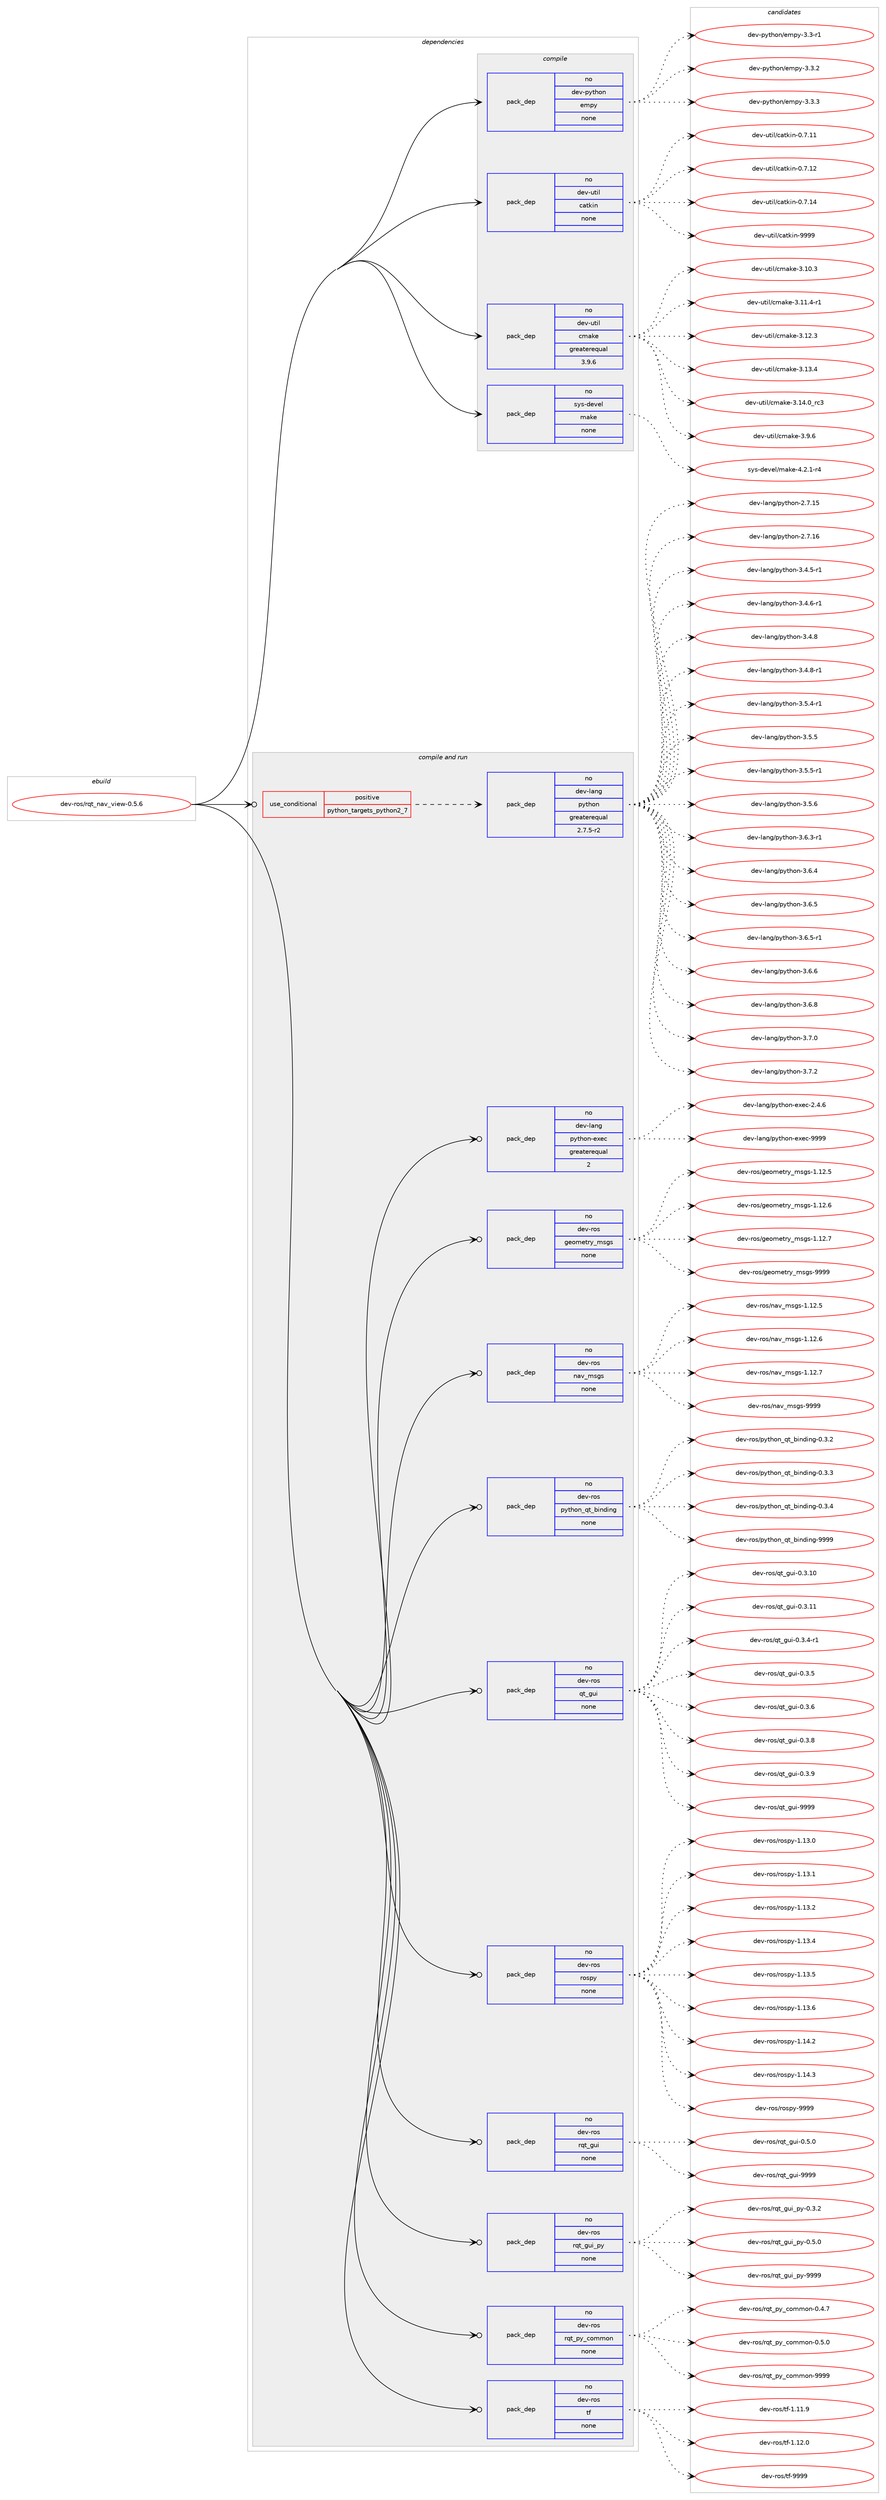 digraph prolog {

# *************
# Graph options
# *************

newrank=true;
concentrate=true;
compound=true;
graph [rankdir=LR,fontname=Helvetica,fontsize=10,ranksep=1.5];#, ranksep=2.5, nodesep=0.2];
edge  [arrowhead=vee];
node  [fontname=Helvetica,fontsize=10];

# **********
# The ebuild
# **********

subgraph cluster_leftcol {
color=gray;
rank=same;
label=<<i>ebuild</i>>;
id [label="dev-ros/rqt_nav_view-0.5.6", color=red, width=4, href="../dev-ros/rqt_nav_view-0.5.6.svg"];
}

# ****************
# The dependencies
# ****************

subgraph cluster_midcol {
color=gray;
label=<<i>dependencies</i>>;
subgraph cluster_compile {
fillcolor="#eeeeee";
style=filled;
label=<<i>compile</i>>;
subgraph pack1055654 {
dependency1469558 [label=<<TABLE BORDER="0" CELLBORDER="1" CELLSPACING="0" CELLPADDING="4" WIDTH="220"><TR><TD ROWSPAN="6" CELLPADDING="30">pack_dep</TD></TR><TR><TD WIDTH="110">no</TD></TR><TR><TD>dev-python</TD></TR><TR><TD>empy</TD></TR><TR><TD>none</TD></TR><TR><TD></TD></TR></TABLE>>, shape=none, color=blue];
}
id:e -> dependency1469558:w [weight=20,style="solid",arrowhead="vee"];
subgraph pack1055655 {
dependency1469559 [label=<<TABLE BORDER="0" CELLBORDER="1" CELLSPACING="0" CELLPADDING="4" WIDTH="220"><TR><TD ROWSPAN="6" CELLPADDING="30">pack_dep</TD></TR><TR><TD WIDTH="110">no</TD></TR><TR><TD>dev-util</TD></TR><TR><TD>catkin</TD></TR><TR><TD>none</TD></TR><TR><TD></TD></TR></TABLE>>, shape=none, color=blue];
}
id:e -> dependency1469559:w [weight=20,style="solid",arrowhead="vee"];
subgraph pack1055656 {
dependency1469560 [label=<<TABLE BORDER="0" CELLBORDER="1" CELLSPACING="0" CELLPADDING="4" WIDTH="220"><TR><TD ROWSPAN="6" CELLPADDING="30">pack_dep</TD></TR><TR><TD WIDTH="110">no</TD></TR><TR><TD>dev-util</TD></TR><TR><TD>cmake</TD></TR><TR><TD>greaterequal</TD></TR><TR><TD>3.9.6</TD></TR></TABLE>>, shape=none, color=blue];
}
id:e -> dependency1469560:w [weight=20,style="solid",arrowhead="vee"];
subgraph pack1055657 {
dependency1469561 [label=<<TABLE BORDER="0" CELLBORDER="1" CELLSPACING="0" CELLPADDING="4" WIDTH="220"><TR><TD ROWSPAN="6" CELLPADDING="30">pack_dep</TD></TR><TR><TD WIDTH="110">no</TD></TR><TR><TD>sys-devel</TD></TR><TR><TD>make</TD></TR><TR><TD>none</TD></TR><TR><TD></TD></TR></TABLE>>, shape=none, color=blue];
}
id:e -> dependency1469561:w [weight=20,style="solid",arrowhead="vee"];
}
subgraph cluster_compileandrun {
fillcolor="#eeeeee";
style=filled;
label=<<i>compile and run</i>>;
subgraph cond390514 {
dependency1469562 [label=<<TABLE BORDER="0" CELLBORDER="1" CELLSPACING="0" CELLPADDING="4"><TR><TD ROWSPAN="3" CELLPADDING="10">use_conditional</TD></TR><TR><TD>positive</TD></TR><TR><TD>python_targets_python2_7</TD></TR></TABLE>>, shape=none, color=red];
subgraph pack1055658 {
dependency1469563 [label=<<TABLE BORDER="0" CELLBORDER="1" CELLSPACING="0" CELLPADDING="4" WIDTH="220"><TR><TD ROWSPAN="6" CELLPADDING="30">pack_dep</TD></TR><TR><TD WIDTH="110">no</TD></TR><TR><TD>dev-lang</TD></TR><TR><TD>python</TD></TR><TR><TD>greaterequal</TD></TR><TR><TD>2.7.5-r2</TD></TR></TABLE>>, shape=none, color=blue];
}
dependency1469562:e -> dependency1469563:w [weight=20,style="dashed",arrowhead="vee"];
}
id:e -> dependency1469562:w [weight=20,style="solid",arrowhead="odotvee"];
subgraph pack1055659 {
dependency1469564 [label=<<TABLE BORDER="0" CELLBORDER="1" CELLSPACING="0" CELLPADDING="4" WIDTH="220"><TR><TD ROWSPAN="6" CELLPADDING="30">pack_dep</TD></TR><TR><TD WIDTH="110">no</TD></TR><TR><TD>dev-lang</TD></TR><TR><TD>python-exec</TD></TR><TR><TD>greaterequal</TD></TR><TR><TD>2</TD></TR></TABLE>>, shape=none, color=blue];
}
id:e -> dependency1469564:w [weight=20,style="solid",arrowhead="odotvee"];
subgraph pack1055660 {
dependency1469565 [label=<<TABLE BORDER="0" CELLBORDER="1" CELLSPACING="0" CELLPADDING="4" WIDTH="220"><TR><TD ROWSPAN="6" CELLPADDING="30">pack_dep</TD></TR><TR><TD WIDTH="110">no</TD></TR><TR><TD>dev-ros</TD></TR><TR><TD>geometry_msgs</TD></TR><TR><TD>none</TD></TR><TR><TD></TD></TR></TABLE>>, shape=none, color=blue];
}
id:e -> dependency1469565:w [weight=20,style="solid",arrowhead="odotvee"];
subgraph pack1055661 {
dependency1469566 [label=<<TABLE BORDER="0" CELLBORDER="1" CELLSPACING="0" CELLPADDING="4" WIDTH="220"><TR><TD ROWSPAN="6" CELLPADDING="30">pack_dep</TD></TR><TR><TD WIDTH="110">no</TD></TR><TR><TD>dev-ros</TD></TR><TR><TD>nav_msgs</TD></TR><TR><TD>none</TD></TR><TR><TD></TD></TR></TABLE>>, shape=none, color=blue];
}
id:e -> dependency1469566:w [weight=20,style="solid",arrowhead="odotvee"];
subgraph pack1055662 {
dependency1469567 [label=<<TABLE BORDER="0" CELLBORDER="1" CELLSPACING="0" CELLPADDING="4" WIDTH="220"><TR><TD ROWSPAN="6" CELLPADDING="30">pack_dep</TD></TR><TR><TD WIDTH="110">no</TD></TR><TR><TD>dev-ros</TD></TR><TR><TD>python_qt_binding</TD></TR><TR><TD>none</TD></TR><TR><TD></TD></TR></TABLE>>, shape=none, color=blue];
}
id:e -> dependency1469567:w [weight=20,style="solid",arrowhead="odotvee"];
subgraph pack1055663 {
dependency1469568 [label=<<TABLE BORDER="0" CELLBORDER="1" CELLSPACING="0" CELLPADDING="4" WIDTH="220"><TR><TD ROWSPAN="6" CELLPADDING="30">pack_dep</TD></TR><TR><TD WIDTH="110">no</TD></TR><TR><TD>dev-ros</TD></TR><TR><TD>qt_gui</TD></TR><TR><TD>none</TD></TR><TR><TD></TD></TR></TABLE>>, shape=none, color=blue];
}
id:e -> dependency1469568:w [weight=20,style="solid",arrowhead="odotvee"];
subgraph pack1055664 {
dependency1469569 [label=<<TABLE BORDER="0" CELLBORDER="1" CELLSPACING="0" CELLPADDING="4" WIDTH="220"><TR><TD ROWSPAN="6" CELLPADDING="30">pack_dep</TD></TR><TR><TD WIDTH="110">no</TD></TR><TR><TD>dev-ros</TD></TR><TR><TD>rospy</TD></TR><TR><TD>none</TD></TR><TR><TD></TD></TR></TABLE>>, shape=none, color=blue];
}
id:e -> dependency1469569:w [weight=20,style="solid",arrowhead="odotvee"];
subgraph pack1055665 {
dependency1469570 [label=<<TABLE BORDER="0" CELLBORDER="1" CELLSPACING="0" CELLPADDING="4" WIDTH="220"><TR><TD ROWSPAN="6" CELLPADDING="30">pack_dep</TD></TR><TR><TD WIDTH="110">no</TD></TR><TR><TD>dev-ros</TD></TR><TR><TD>rqt_gui</TD></TR><TR><TD>none</TD></TR><TR><TD></TD></TR></TABLE>>, shape=none, color=blue];
}
id:e -> dependency1469570:w [weight=20,style="solid",arrowhead="odotvee"];
subgraph pack1055666 {
dependency1469571 [label=<<TABLE BORDER="0" CELLBORDER="1" CELLSPACING="0" CELLPADDING="4" WIDTH="220"><TR><TD ROWSPAN="6" CELLPADDING="30">pack_dep</TD></TR><TR><TD WIDTH="110">no</TD></TR><TR><TD>dev-ros</TD></TR><TR><TD>rqt_gui_py</TD></TR><TR><TD>none</TD></TR><TR><TD></TD></TR></TABLE>>, shape=none, color=blue];
}
id:e -> dependency1469571:w [weight=20,style="solid",arrowhead="odotvee"];
subgraph pack1055667 {
dependency1469572 [label=<<TABLE BORDER="0" CELLBORDER="1" CELLSPACING="0" CELLPADDING="4" WIDTH="220"><TR><TD ROWSPAN="6" CELLPADDING="30">pack_dep</TD></TR><TR><TD WIDTH="110">no</TD></TR><TR><TD>dev-ros</TD></TR><TR><TD>rqt_py_common</TD></TR><TR><TD>none</TD></TR><TR><TD></TD></TR></TABLE>>, shape=none, color=blue];
}
id:e -> dependency1469572:w [weight=20,style="solid",arrowhead="odotvee"];
subgraph pack1055668 {
dependency1469573 [label=<<TABLE BORDER="0" CELLBORDER="1" CELLSPACING="0" CELLPADDING="4" WIDTH="220"><TR><TD ROWSPAN="6" CELLPADDING="30">pack_dep</TD></TR><TR><TD WIDTH="110">no</TD></TR><TR><TD>dev-ros</TD></TR><TR><TD>tf</TD></TR><TR><TD>none</TD></TR><TR><TD></TD></TR></TABLE>>, shape=none, color=blue];
}
id:e -> dependency1469573:w [weight=20,style="solid",arrowhead="odotvee"];
}
subgraph cluster_run {
fillcolor="#eeeeee";
style=filled;
label=<<i>run</i>>;
}
}

# **************
# The candidates
# **************

subgraph cluster_choices {
rank=same;
color=gray;
label=<<i>candidates</i>>;

subgraph choice1055654 {
color=black;
nodesep=1;
choice1001011184511212111610411111047101109112121455146514511449 [label="dev-python/empy-3.3-r1", color=red, width=4,href="../dev-python/empy-3.3-r1.svg"];
choice1001011184511212111610411111047101109112121455146514650 [label="dev-python/empy-3.3.2", color=red, width=4,href="../dev-python/empy-3.3.2.svg"];
choice1001011184511212111610411111047101109112121455146514651 [label="dev-python/empy-3.3.3", color=red, width=4,href="../dev-python/empy-3.3.3.svg"];
dependency1469558:e -> choice1001011184511212111610411111047101109112121455146514511449:w [style=dotted,weight="100"];
dependency1469558:e -> choice1001011184511212111610411111047101109112121455146514650:w [style=dotted,weight="100"];
dependency1469558:e -> choice1001011184511212111610411111047101109112121455146514651:w [style=dotted,weight="100"];
}
subgraph choice1055655 {
color=black;
nodesep=1;
choice1001011184511711610510847999711610710511045484655464949 [label="dev-util/catkin-0.7.11", color=red, width=4,href="../dev-util/catkin-0.7.11.svg"];
choice1001011184511711610510847999711610710511045484655464950 [label="dev-util/catkin-0.7.12", color=red, width=4,href="../dev-util/catkin-0.7.12.svg"];
choice1001011184511711610510847999711610710511045484655464952 [label="dev-util/catkin-0.7.14", color=red, width=4,href="../dev-util/catkin-0.7.14.svg"];
choice100101118451171161051084799971161071051104557575757 [label="dev-util/catkin-9999", color=red, width=4,href="../dev-util/catkin-9999.svg"];
dependency1469559:e -> choice1001011184511711610510847999711610710511045484655464949:w [style=dotted,weight="100"];
dependency1469559:e -> choice1001011184511711610510847999711610710511045484655464950:w [style=dotted,weight="100"];
dependency1469559:e -> choice1001011184511711610510847999711610710511045484655464952:w [style=dotted,weight="100"];
dependency1469559:e -> choice100101118451171161051084799971161071051104557575757:w [style=dotted,weight="100"];
}
subgraph choice1055656 {
color=black;
nodesep=1;
choice1001011184511711610510847991099710710145514649484651 [label="dev-util/cmake-3.10.3", color=red, width=4,href="../dev-util/cmake-3.10.3.svg"];
choice10010111845117116105108479910997107101455146494946524511449 [label="dev-util/cmake-3.11.4-r1", color=red, width=4,href="../dev-util/cmake-3.11.4-r1.svg"];
choice1001011184511711610510847991099710710145514649504651 [label="dev-util/cmake-3.12.3", color=red, width=4,href="../dev-util/cmake-3.12.3.svg"];
choice1001011184511711610510847991099710710145514649514652 [label="dev-util/cmake-3.13.4", color=red, width=4,href="../dev-util/cmake-3.13.4.svg"];
choice1001011184511711610510847991099710710145514649524648951149951 [label="dev-util/cmake-3.14.0_rc3", color=red, width=4,href="../dev-util/cmake-3.14.0_rc3.svg"];
choice10010111845117116105108479910997107101455146574654 [label="dev-util/cmake-3.9.6", color=red, width=4,href="../dev-util/cmake-3.9.6.svg"];
dependency1469560:e -> choice1001011184511711610510847991099710710145514649484651:w [style=dotted,weight="100"];
dependency1469560:e -> choice10010111845117116105108479910997107101455146494946524511449:w [style=dotted,weight="100"];
dependency1469560:e -> choice1001011184511711610510847991099710710145514649504651:w [style=dotted,weight="100"];
dependency1469560:e -> choice1001011184511711610510847991099710710145514649514652:w [style=dotted,weight="100"];
dependency1469560:e -> choice1001011184511711610510847991099710710145514649524648951149951:w [style=dotted,weight="100"];
dependency1469560:e -> choice10010111845117116105108479910997107101455146574654:w [style=dotted,weight="100"];
}
subgraph choice1055657 {
color=black;
nodesep=1;
choice1151211154510010111810110847109971071014552465046494511452 [label="sys-devel/make-4.2.1-r4", color=red, width=4,href="../sys-devel/make-4.2.1-r4.svg"];
dependency1469561:e -> choice1151211154510010111810110847109971071014552465046494511452:w [style=dotted,weight="100"];
}
subgraph choice1055658 {
color=black;
nodesep=1;
choice10010111845108971101034711212111610411111045504655464953 [label="dev-lang/python-2.7.15", color=red, width=4,href="../dev-lang/python-2.7.15.svg"];
choice10010111845108971101034711212111610411111045504655464954 [label="dev-lang/python-2.7.16", color=red, width=4,href="../dev-lang/python-2.7.16.svg"];
choice1001011184510897110103471121211161041111104551465246534511449 [label="dev-lang/python-3.4.5-r1", color=red, width=4,href="../dev-lang/python-3.4.5-r1.svg"];
choice1001011184510897110103471121211161041111104551465246544511449 [label="dev-lang/python-3.4.6-r1", color=red, width=4,href="../dev-lang/python-3.4.6-r1.svg"];
choice100101118451089711010347112121116104111110455146524656 [label="dev-lang/python-3.4.8", color=red, width=4,href="../dev-lang/python-3.4.8.svg"];
choice1001011184510897110103471121211161041111104551465246564511449 [label="dev-lang/python-3.4.8-r1", color=red, width=4,href="../dev-lang/python-3.4.8-r1.svg"];
choice1001011184510897110103471121211161041111104551465346524511449 [label="dev-lang/python-3.5.4-r1", color=red, width=4,href="../dev-lang/python-3.5.4-r1.svg"];
choice100101118451089711010347112121116104111110455146534653 [label="dev-lang/python-3.5.5", color=red, width=4,href="../dev-lang/python-3.5.5.svg"];
choice1001011184510897110103471121211161041111104551465346534511449 [label="dev-lang/python-3.5.5-r1", color=red, width=4,href="../dev-lang/python-3.5.5-r1.svg"];
choice100101118451089711010347112121116104111110455146534654 [label="dev-lang/python-3.5.6", color=red, width=4,href="../dev-lang/python-3.5.6.svg"];
choice1001011184510897110103471121211161041111104551465446514511449 [label="dev-lang/python-3.6.3-r1", color=red, width=4,href="../dev-lang/python-3.6.3-r1.svg"];
choice100101118451089711010347112121116104111110455146544652 [label="dev-lang/python-3.6.4", color=red, width=4,href="../dev-lang/python-3.6.4.svg"];
choice100101118451089711010347112121116104111110455146544653 [label="dev-lang/python-3.6.5", color=red, width=4,href="../dev-lang/python-3.6.5.svg"];
choice1001011184510897110103471121211161041111104551465446534511449 [label="dev-lang/python-3.6.5-r1", color=red, width=4,href="../dev-lang/python-3.6.5-r1.svg"];
choice100101118451089711010347112121116104111110455146544654 [label="dev-lang/python-3.6.6", color=red, width=4,href="../dev-lang/python-3.6.6.svg"];
choice100101118451089711010347112121116104111110455146544656 [label="dev-lang/python-3.6.8", color=red, width=4,href="../dev-lang/python-3.6.8.svg"];
choice100101118451089711010347112121116104111110455146554648 [label="dev-lang/python-3.7.0", color=red, width=4,href="../dev-lang/python-3.7.0.svg"];
choice100101118451089711010347112121116104111110455146554650 [label="dev-lang/python-3.7.2", color=red, width=4,href="../dev-lang/python-3.7.2.svg"];
dependency1469563:e -> choice10010111845108971101034711212111610411111045504655464953:w [style=dotted,weight="100"];
dependency1469563:e -> choice10010111845108971101034711212111610411111045504655464954:w [style=dotted,weight="100"];
dependency1469563:e -> choice1001011184510897110103471121211161041111104551465246534511449:w [style=dotted,weight="100"];
dependency1469563:e -> choice1001011184510897110103471121211161041111104551465246544511449:w [style=dotted,weight="100"];
dependency1469563:e -> choice100101118451089711010347112121116104111110455146524656:w [style=dotted,weight="100"];
dependency1469563:e -> choice1001011184510897110103471121211161041111104551465246564511449:w [style=dotted,weight="100"];
dependency1469563:e -> choice1001011184510897110103471121211161041111104551465346524511449:w [style=dotted,weight="100"];
dependency1469563:e -> choice100101118451089711010347112121116104111110455146534653:w [style=dotted,weight="100"];
dependency1469563:e -> choice1001011184510897110103471121211161041111104551465346534511449:w [style=dotted,weight="100"];
dependency1469563:e -> choice100101118451089711010347112121116104111110455146534654:w [style=dotted,weight="100"];
dependency1469563:e -> choice1001011184510897110103471121211161041111104551465446514511449:w [style=dotted,weight="100"];
dependency1469563:e -> choice100101118451089711010347112121116104111110455146544652:w [style=dotted,weight="100"];
dependency1469563:e -> choice100101118451089711010347112121116104111110455146544653:w [style=dotted,weight="100"];
dependency1469563:e -> choice1001011184510897110103471121211161041111104551465446534511449:w [style=dotted,weight="100"];
dependency1469563:e -> choice100101118451089711010347112121116104111110455146544654:w [style=dotted,weight="100"];
dependency1469563:e -> choice100101118451089711010347112121116104111110455146544656:w [style=dotted,weight="100"];
dependency1469563:e -> choice100101118451089711010347112121116104111110455146554648:w [style=dotted,weight="100"];
dependency1469563:e -> choice100101118451089711010347112121116104111110455146554650:w [style=dotted,weight="100"];
}
subgraph choice1055659 {
color=black;
nodesep=1;
choice1001011184510897110103471121211161041111104510112010199455046524654 [label="dev-lang/python-exec-2.4.6", color=red, width=4,href="../dev-lang/python-exec-2.4.6.svg"];
choice10010111845108971101034711212111610411111045101120101994557575757 [label="dev-lang/python-exec-9999", color=red, width=4,href="../dev-lang/python-exec-9999.svg"];
dependency1469564:e -> choice1001011184510897110103471121211161041111104510112010199455046524654:w [style=dotted,weight="100"];
dependency1469564:e -> choice10010111845108971101034711212111610411111045101120101994557575757:w [style=dotted,weight="100"];
}
subgraph choice1055660 {
color=black;
nodesep=1;
choice10010111845114111115471031011111091011161141219510911510311545494649504653 [label="dev-ros/geometry_msgs-1.12.5", color=red, width=4,href="../dev-ros/geometry_msgs-1.12.5.svg"];
choice10010111845114111115471031011111091011161141219510911510311545494649504654 [label="dev-ros/geometry_msgs-1.12.6", color=red, width=4,href="../dev-ros/geometry_msgs-1.12.6.svg"];
choice10010111845114111115471031011111091011161141219510911510311545494649504655 [label="dev-ros/geometry_msgs-1.12.7", color=red, width=4,href="../dev-ros/geometry_msgs-1.12.7.svg"];
choice1001011184511411111547103101111109101116114121951091151031154557575757 [label="dev-ros/geometry_msgs-9999", color=red, width=4,href="../dev-ros/geometry_msgs-9999.svg"];
dependency1469565:e -> choice10010111845114111115471031011111091011161141219510911510311545494649504653:w [style=dotted,weight="100"];
dependency1469565:e -> choice10010111845114111115471031011111091011161141219510911510311545494649504654:w [style=dotted,weight="100"];
dependency1469565:e -> choice10010111845114111115471031011111091011161141219510911510311545494649504655:w [style=dotted,weight="100"];
dependency1469565:e -> choice1001011184511411111547103101111109101116114121951091151031154557575757:w [style=dotted,weight="100"];
}
subgraph choice1055661 {
color=black;
nodesep=1;
choice1001011184511411111547110971189510911510311545494649504653 [label="dev-ros/nav_msgs-1.12.5", color=red, width=4,href="../dev-ros/nav_msgs-1.12.5.svg"];
choice1001011184511411111547110971189510911510311545494649504654 [label="dev-ros/nav_msgs-1.12.6", color=red, width=4,href="../dev-ros/nav_msgs-1.12.6.svg"];
choice1001011184511411111547110971189510911510311545494649504655 [label="dev-ros/nav_msgs-1.12.7", color=red, width=4,href="../dev-ros/nav_msgs-1.12.7.svg"];
choice100101118451141111154711097118951091151031154557575757 [label="dev-ros/nav_msgs-9999", color=red, width=4,href="../dev-ros/nav_msgs-9999.svg"];
dependency1469566:e -> choice1001011184511411111547110971189510911510311545494649504653:w [style=dotted,weight="100"];
dependency1469566:e -> choice1001011184511411111547110971189510911510311545494649504654:w [style=dotted,weight="100"];
dependency1469566:e -> choice1001011184511411111547110971189510911510311545494649504655:w [style=dotted,weight="100"];
dependency1469566:e -> choice100101118451141111154711097118951091151031154557575757:w [style=dotted,weight="100"];
}
subgraph choice1055662 {
color=black;
nodesep=1;
choice1001011184511411111547112121116104111110951131169598105110100105110103454846514650 [label="dev-ros/python_qt_binding-0.3.2", color=red, width=4,href="../dev-ros/python_qt_binding-0.3.2.svg"];
choice1001011184511411111547112121116104111110951131169598105110100105110103454846514651 [label="dev-ros/python_qt_binding-0.3.3", color=red, width=4,href="../dev-ros/python_qt_binding-0.3.3.svg"];
choice1001011184511411111547112121116104111110951131169598105110100105110103454846514652 [label="dev-ros/python_qt_binding-0.3.4", color=red, width=4,href="../dev-ros/python_qt_binding-0.3.4.svg"];
choice10010111845114111115471121211161041111109511311695981051101001051101034557575757 [label="dev-ros/python_qt_binding-9999", color=red, width=4,href="../dev-ros/python_qt_binding-9999.svg"];
dependency1469567:e -> choice1001011184511411111547112121116104111110951131169598105110100105110103454846514650:w [style=dotted,weight="100"];
dependency1469567:e -> choice1001011184511411111547112121116104111110951131169598105110100105110103454846514651:w [style=dotted,weight="100"];
dependency1469567:e -> choice1001011184511411111547112121116104111110951131169598105110100105110103454846514652:w [style=dotted,weight="100"];
dependency1469567:e -> choice10010111845114111115471121211161041111109511311695981051101001051101034557575757:w [style=dotted,weight="100"];
}
subgraph choice1055663 {
color=black;
nodesep=1;
choice10010111845114111115471131169510311710545484651464948 [label="dev-ros/qt_gui-0.3.10", color=red, width=4,href="../dev-ros/qt_gui-0.3.10.svg"];
choice10010111845114111115471131169510311710545484651464949 [label="dev-ros/qt_gui-0.3.11", color=red, width=4,href="../dev-ros/qt_gui-0.3.11.svg"];
choice1001011184511411111547113116951031171054548465146524511449 [label="dev-ros/qt_gui-0.3.4-r1", color=red, width=4,href="../dev-ros/qt_gui-0.3.4-r1.svg"];
choice100101118451141111154711311695103117105454846514653 [label="dev-ros/qt_gui-0.3.5", color=red, width=4,href="../dev-ros/qt_gui-0.3.5.svg"];
choice100101118451141111154711311695103117105454846514654 [label="dev-ros/qt_gui-0.3.6", color=red, width=4,href="../dev-ros/qt_gui-0.3.6.svg"];
choice100101118451141111154711311695103117105454846514656 [label="dev-ros/qt_gui-0.3.8", color=red, width=4,href="../dev-ros/qt_gui-0.3.8.svg"];
choice100101118451141111154711311695103117105454846514657 [label="dev-ros/qt_gui-0.3.9", color=red, width=4,href="../dev-ros/qt_gui-0.3.9.svg"];
choice1001011184511411111547113116951031171054557575757 [label="dev-ros/qt_gui-9999", color=red, width=4,href="../dev-ros/qt_gui-9999.svg"];
dependency1469568:e -> choice10010111845114111115471131169510311710545484651464948:w [style=dotted,weight="100"];
dependency1469568:e -> choice10010111845114111115471131169510311710545484651464949:w [style=dotted,weight="100"];
dependency1469568:e -> choice1001011184511411111547113116951031171054548465146524511449:w [style=dotted,weight="100"];
dependency1469568:e -> choice100101118451141111154711311695103117105454846514653:w [style=dotted,weight="100"];
dependency1469568:e -> choice100101118451141111154711311695103117105454846514654:w [style=dotted,weight="100"];
dependency1469568:e -> choice100101118451141111154711311695103117105454846514656:w [style=dotted,weight="100"];
dependency1469568:e -> choice100101118451141111154711311695103117105454846514657:w [style=dotted,weight="100"];
dependency1469568:e -> choice1001011184511411111547113116951031171054557575757:w [style=dotted,weight="100"];
}
subgraph choice1055664 {
color=black;
nodesep=1;
choice100101118451141111154711411111511212145494649514648 [label="dev-ros/rospy-1.13.0", color=red, width=4,href="../dev-ros/rospy-1.13.0.svg"];
choice100101118451141111154711411111511212145494649514649 [label="dev-ros/rospy-1.13.1", color=red, width=4,href="../dev-ros/rospy-1.13.1.svg"];
choice100101118451141111154711411111511212145494649514650 [label="dev-ros/rospy-1.13.2", color=red, width=4,href="../dev-ros/rospy-1.13.2.svg"];
choice100101118451141111154711411111511212145494649514652 [label="dev-ros/rospy-1.13.4", color=red, width=4,href="../dev-ros/rospy-1.13.4.svg"];
choice100101118451141111154711411111511212145494649514653 [label="dev-ros/rospy-1.13.5", color=red, width=4,href="../dev-ros/rospy-1.13.5.svg"];
choice100101118451141111154711411111511212145494649514654 [label="dev-ros/rospy-1.13.6", color=red, width=4,href="../dev-ros/rospy-1.13.6.svg"];
choice100101118451141111154711411111511212145494649524650 [label="dev-ros/rospy-1.14.2", color=red, width=4,href="../dev-ros/rospy-1.14.2.svg"];
choice100101118451141111154711411111511212145494649524651 [label="dev-ros/rospy-1.14.3", color=red, width=4,href="../dev-ros/rospy-1.14.3.svg"];
choice10010111845114111115471141111151121214557575757 [label="dev-ros/rospy-9999", color=red, width=4,href="../dev-ros/rospy-9999.svg"];
dependency1469569:e -> choice100101118451141111154711411111511212145494649514648:w [style=dotted,weight="100"];
dependency1469569:e -> choice100101118451141111154711411111511212145494649514649:w [style=dotted,weight="100"];
dependency1469569:e -> choice100101118451141111154711411111511212145494649514650:w [style=dotted,weight="100"];
dependency1469569:e -> choice100101118451141111154711411111511212145494649514652:w [style=dotted,weight="100"];
dependency1469569:e -> choice100101118451141111154711411111511212145494649514653:w [style=dotted,weight="100"];
dependency1469569:e -> choice100101118451141111154711411111511212145494649514654:w [style=dotted,weight="100"];
dependency1469569:e -> choice100101118451141111154711411111511212145494649524650:w [style=dotted,weight="100"];
dependency1469569:e -> choice100101118451141111154711411111511212145494649524651:w [style=dotted,weight="100"];
dependency1469569:e -> choice10010111845114111115471141111151121214557575757:w [style=dotted,weight="100"];
}
subgraph choice1055665 {
color=black;
nodesep=1;
choice100101118451141111154711411311695103117105454846534648 [label="dev-ros/rqt_gui-0.5.0", color=red, width=4,href="../dev-ros/rqt_gui-0.5.0.svg"];
choice1001011184511411111547114113116951031171054557575757 [label="dev-ros/rqt_gui-9999", color=red, width=4,href="../dev-ros/rqt_gui-9999.svg"];
dependency1469570:e -> choice100101118451141111154711411311695103117105454846534648:w [style=dotted,weight="100"];
dependency1469570:e -> choice1001011184511411111547114113116951031171054557575757:w [style=dotted,weight="100"];
}
subgraph choice1055666 {
color=black;
nodesep=1;
choice10010111845114111115471141131169510311710595112121454846514650 [label="dev-ros/rqt_gui_py-0.3.2", color=red, width=4,href="../dev-ros/rqt_gui_py-0.3.2.svg"];
choice10010111845114111115471141131169510311710595112121454846534648 [label="dev-ros/rqt_gui_py-0.5.0", color=red, width=4,href="../dev-ros/rqt_gui_py-0.5.0.svg"];
choice100101118451141111154711411311695103117105951121214557575757 [label="dev-ros/rqt_gui_py-9999", color=red, width=4,href="../dev-ros/rqt_gui_py-9999.svg"];
dependency1469571:e -> choice10010111845114111115471141131169510311710595112121454846514650:w [style=dotted,weight="100"];
dependency1469571:e -> choice10010111845114111115471141131169510311710595112121454846534648:w [style=dotted,weight="100"];
dependency1469571:e -> choice100101118451141111154711411311695103117105951121214557575757:w [style=dotted,weight="100"];
}
subgraph choice1055667 {
color=black;
nodesep=1;
choice1001011184511411111547114113116951121219599111109109111110454846524655 [label="dev-ros/rqt_py_common-0.4.7", color=red, width=4,href="../dev-ros/rqt_py_common-0.4.7.svg"];
choice1001011184511411111547114113116951121219599111109109111110454846534648 [label="dev-ros/rqt_py_common-0.5.0", color=red, width=4,href="../dev-ros/rqt_py_common-0.5.0.svg"];
choice10010111845114111115471141131169511212195991111091091111104557575757 [label="dev-ros/rqt_py_common-9999", color=red, width=4,href="../dev-ros/rqt_py_common-9999.svg"];
dependency1469572:e -> choice1001011184511411111547114113116951121219599111109109111110454846524655:w [style=dotted,weight="100"];
dependency1469572:e -> choice1001011184511411111547114113116951121219599111109109111110454846534648:w [style=dotted,weight="100"];
dependency1469572:e -> choice10010111845114111115471141131169511212195991111091091111104557575757:w [style=dotted,weight="100"];
}
subgraph choice1055668 {
color=black;
nodesep=1;
choice100101118451141111154711610245494649494657 [label="dev-ros/tf-1.11.9", color=red, width=4,href="../dev-ros/tf-1.11.9.svg"];
choice100101118451141111154711610245494649504648 [label="dev-ros/tf-1.12.0", color=red, width=4,href="../dev-ros/tf-1.12.0.svg"];
choice10010111845114111115471161024557575757 [label="dev-ros/tf-9999", color=red, width=4,href="../dev-ros/tf-9999.svg"];
dependency1469573:e -> choice100101118451141111154711610245494649494657:w [style=dotted,weight="100"];
dependency1469573:e -> choice100101118451141111154711610245494649504648:w [style=dotted,weight="100"];
dependency1469573:e -> choice10010111845114111115471161024557575757:w [style=dotted,weight="100"];
}
}

}
